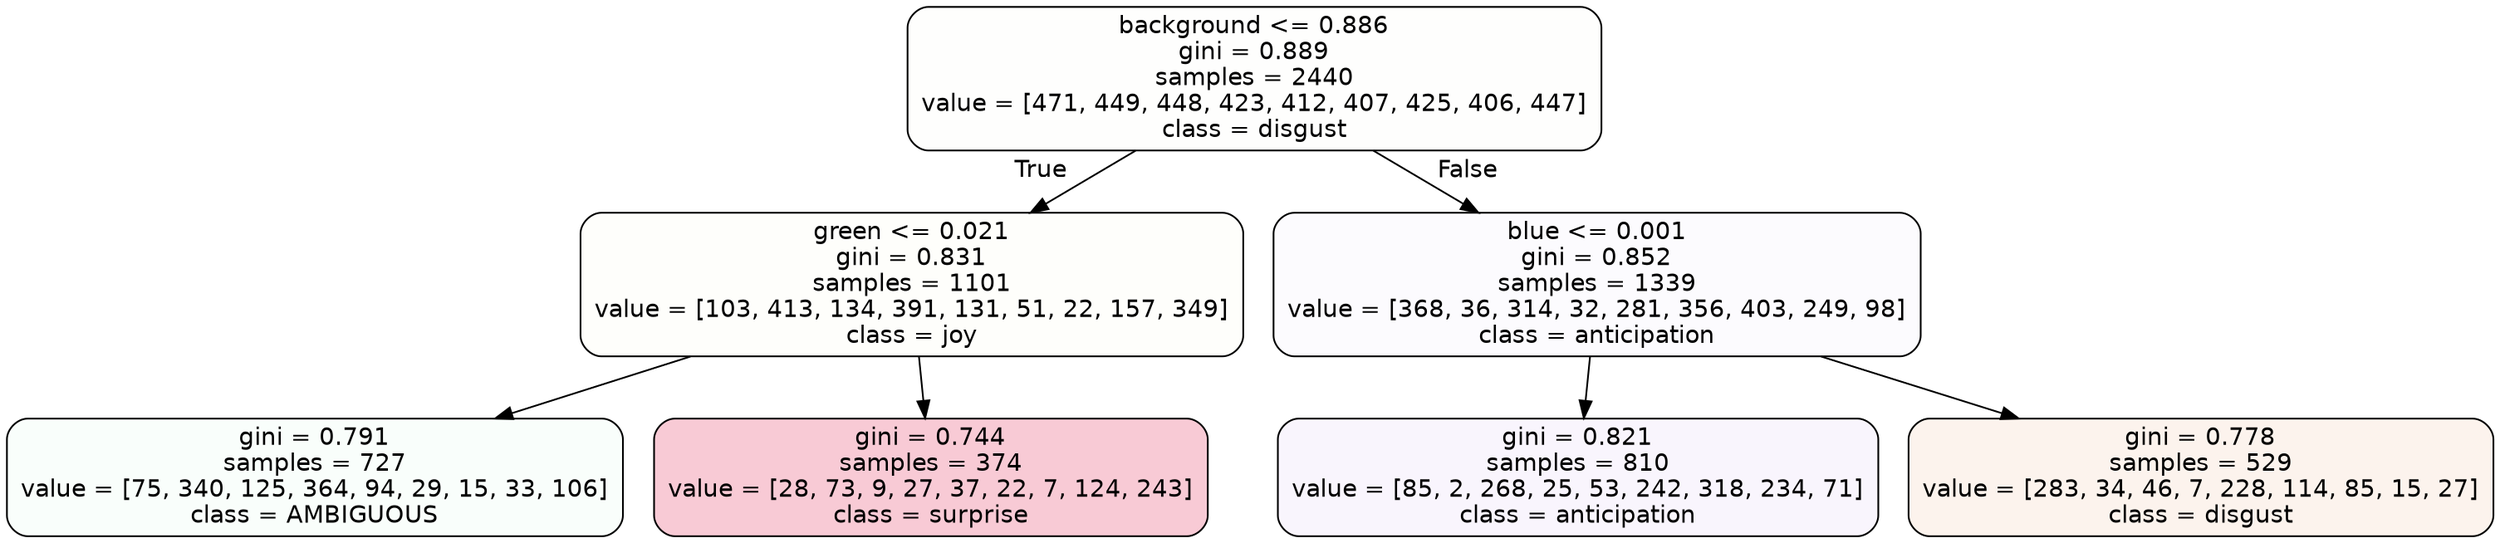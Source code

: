 digraph Tree {
node [shape=box, style="filled, rounded", color="black", fontname=helvetica] ;
edge [fontname=helvetica] ;
0 [label="background <= 0.886\ngini = 0.889\nsamples = 2440\nvalue = [471, 449, 448, 423, 412, 407, 425, 406, 447]\nclass = disgust", fillcolor="#e5813902"] ;
1 [label="green <= 0.021\ngini = 0.831\nsamples = 1101\nvalue = [103, 413, 134, 391, 131, 51, 22, 157, 349]\nclass = joy", fillcolor="#d7e53904"] ;
0 -> 1 [labeldistance=2.5, labelangle=45, headlabel="True"] ;
2 [label="gini = 0.791\nsamples = 727\nvalue = [75, 340, 125, 364, 94, 29, 15, 33, 106]\nclass = AMBIGUOUS", fillcolor="#39e58107"] ;
1 -> 2 ;
3 [label="gini = 0.744\nsamples = 374\nvalue = [28, 73, 9, 27, 37, 22, 7, 124, 243]\nclass = surprise", fillcolor="#e5396444"] ;
1 -> 3 ;
4 [label="blue <= 0.001\ngini = 0.852\nsamples = 1339\nvalue = [368, 36, 314, 32, 281, 356, 403, 249, 98]\nclass = anticipation", fillcolor="#8139e505"] ;
0 -> 4 [labeldistance=2.5, labelangle=-45, headlabel="False"] ;
5 [label="gini = 0.821\nsamples = 810\nvalue = [85, 2, 268, 25, 53, 242, 318, 234, 71]\nclass = anticipation", fillcolor="#8139e50c"] ;
4 -> 5 ;
6 [label="gini = 0.778\nsamples = 529\nvalue = [283, 34, 46, 7, 228, 114, 85, 15, 27]\nclass = disgust", fillcolor="#e5813917"] ;
4 -> 6 ;
}